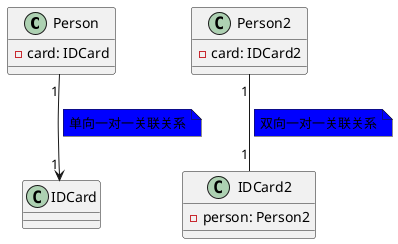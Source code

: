 @startuml
'https://plantuml.com/class-diagram

class Person {
    -card: IDCard
}
class IDCard {}

Person "1" --> "1" IDCard
note right on link #blue
    单向一对一关联关系
end note

class Person2 {
    - card: IDCard2
}

class IDCard2 {
    - person: Person2
}

Person2 "1" -- "1" IDCard2
note right on link #blue
    双向一对一关联关系
end note


@enduml